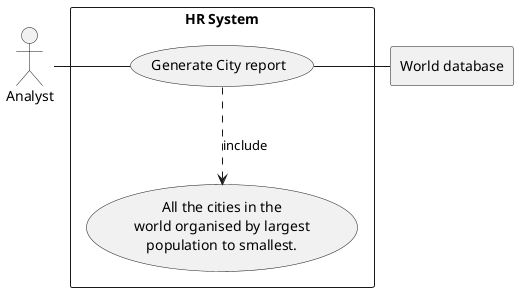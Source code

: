 @startuml
@startuml

actor Analys as "Analyst"

rectangle WorldDB as "World database"

rectangle "HR System" {
    usecase UC1 as "Generate City report"

    usecase UC2 as "All the cities in the
    world organised by largest
    population to smallest."

    Analys - UC1
    UC1 ..> UC2 : include
    UC1 - WorldDB
}
@enduml

//d123